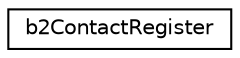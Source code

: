 digraph "Graphical Class Hierarchy"
{
 // LATEX_PDF_SIZE
  edge [fontname="Helvetica",fontsize="10",labelfontname="Helvetica",labelfontsize="10"];
  node [fontname="Helvetica",fontsize="10",shape=record];
  rankdir="LR";
  Node0 [label="b2ContactRegister",height=0.2,width=0.4,color="black", fillcolor="white", style="filled",URL="$structb2ContactRegister.html",tooltip=" "];
}
